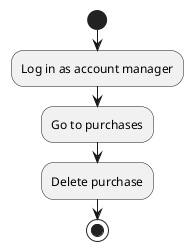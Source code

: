 @startuml
'https://plantuml.com/activity-diagram-beta

start
:Log in as account manager;
:Go to purchases;
:Delete purchase;
stop

@enduml
